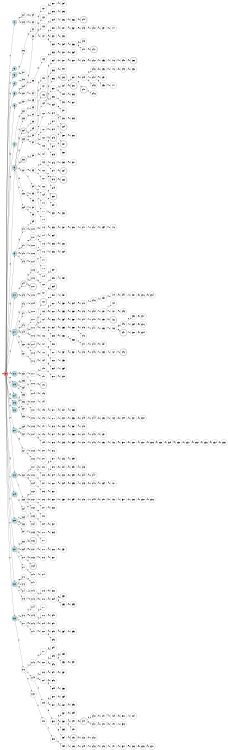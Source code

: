 digraph APTAALF {
__start0 [style = invis, shape = none, label = "", width = 0, height = 0];

rankdir=LR;
size="8,5";

s0 [style="filled", color="black", fillcolor="#ff817b" shape="circle", label="q0"];
s1 [style="filled", color="black", fillcolor="powderblue" shape="circle", label="q1"];
s2 [style="filled", color="black", fillcolor="powderblue" shape="circle", label="q2"];
s3 [style="rounded,filled", color="black", fillcolor="powderblue" shape="doublecircle", label="q3"];
s4 [style="filled", color="black", fillcolor="powderblue" shape="circle", label="q4"];
s5 [style="filled", color="black", fillcolor="powderblue" shape="circle", label="q5"];
s6 [style="filled", color="black", fillcolor="powderblue" shape="circle", label="q6"];
s7 [style="filled", color="black", fillcolor="powderblue" shape="circle", label="q7"];
s8 [style="rounded,filled", color="black", fillcolor="powderblue" shape="doublecircle", label="q8"];
s9 [style="filled", color="black", fillcolor="powderblue" shape="circle", label="q9"];
s10 [style="rounded,filled", color="black", fillcolor="powderblue" shape="doublecircle", label="q10"];
s11 [style="rounded,filled", color="black", fillcolor="powderblue" shape="doublecircle", label="q11"];
s12 [style="filled", color="black", fillcolor="powderblue" shape="circle", label="q12"];
s13 [style="rounded,filled", color="black", fillcolor="powderblue" shape="doublecircle", label="q13"];
s14 [style="filled", color="black", fillcolor="powderblue" shape="circle", label="q14"];
s15 [style="filled", color="black", fillcolor="powderblue" shape="circle", label="q15"];
s16 [style="filled", color="black", fillcolor="powderblue" shape="circle", label="q16"];
s17 [style="filled", color="black", fillcolor="powderblue" shape="circle", label="q17"];
s18 [style="filled", color="black", fillcolor="powderblue" shape="circle", label="q18"];
s19 [style="filled", color="black", fillcolor="powderblue" shape="circle", label="q19"];
s20 [style="filled", color="black", fillcolor="powderblue" shape="circle", label="q20"];
s21 [style="filled", color="black", fillcolor="powderblue" shape="circle", label="q21"];
s22 [style="filled", color="black", fillcolor="powderblue" shape="circle", label="q22"];
s23 [style="filled", color="black", fillcolor="powderblue" shape="circle", label="q23"];
s24 [style="filled", color="black", fillcolor="white" shape="circle", label="q24"];
s25 [style="filled", color="black", fillcolor="white" shape="circle", label="q25"];
s26 [style="filled", color="black", fillcolor="white" shape="circle", label="q26"];
s27 [style="filled", color="black", fillcolor="white" shape="circle", label="q27"];
s28 [style="filled", color="black", fillcolor="white" shape="circle", label="q28"];
s29 [style="filled", color="black", fillcolor="white" shape="circle", label="q29"];
s30 [style="filled", color="black", fillcolor="white" shape="circle", label="q30"];
s31 [style="filled", color="black", fillcolor="white" shape="circle", label="q31"];
s32 [style="filled", color="black", fillcolor="white" shape="circle", label="q32"];
s33 [style="filled", color="black", fillcolor="white" shape="circle", label="q33"];
s34 [style="rounded,filled", color="black", fillcolor="white" shape="doublecircle", label="q34"];
s35 [style="filled", color="black", fillcolor="white" shape="circle", label="q35"];
s36 [style="rounded,filled", color="black", fillcolor="white" shape="doublecircle", label="q36"];
s37 [style="filled", color="black", fillcolor="white" shape="circle", label="q37"];
s38 [style="filled", color="black", fillcolor="white" shape="circle", label="q38"];
s39 [style="filled", color="black", fillcolor="white" shape="circle", label="q39"];
s40 [style="filled", color="black", fillcolor="white" shape="circle", label="q40"];
s41 [style="filled", color="black", fillcolor="white" shape="circle", label="q41"];
s42 [style="filled", color="black", fillcolor="white" shape="circle", label="q42"];
s43 [style="filled", color="black", fillcolor="white" shape="circle", label="q43"];
s44 [style="rounded,filled", color="black", fillcolor="white" shape="doublecircle", label="q44"];
s45 [style="filled", color="black", fillcolor="white" shape="circle", label="q45"];
s46 [style="filled", color="black", fillcolor="white" shape="circle", label="q46"];
s47 [style="filled", color="black", fillcolor="white" shape="circle", label="q47"];
s48 [style="filled", color="black", fillcolor="white" shape="circle", label="q48"];
s49 [style="filled", color="black", fillcolor="white" shape="circle", label="q49"];
s50 [style="filled", color="black", fillcolor="white" shape="circle", label="q50"];
s51 [style="filled", color="black", fillcolor="white" shape="circle", label="q51"];
s52 [style="filled", color="black", fillcolor="white" shape="circle", label="q52"];
s53 [style="filled", color="black", fillcolor="white" shape="circle", label="q53"];
s54 [style="filled", color="black", fillcolor="white" shape="circle", label="q54"];
s55 [style="filled", color="black", fillcolor="white" shape="circle", label="q55"];
s56 [style="filled", color="black", fillcolor="white" shape="circle", label="q56"];
s57 [style="filled", color="black", fillcolor="white" shape="circle", label="q57"];
s58 [style="filled", color="black", fillcolor="white" shape="circle", label="q58"];
s59 [style="filled", color="black", fillcolor="white" shape="circle", label="q59"];
s60 [style="filled", color="black", fillcolor="white" shape="circle", label="q60"];
s61 [style="filled", color="black", fillcolor="white" shape="circle", label="q61"];
s62 [style="filled", color="black", fillcolor="white" shape="circle", label="q62"];
s63 [style="filled", color="black", fillcolor="white" shape="circle", label="q63"];
s64 [style="filled", color="black", fillcolor="white" shape="circle", label="q64"];
s65 [style="filled", color="black", fillcolor="white" shape="circle", label="q65"];
s66 [style="filled", color="black", fillcolor="white" shape="circle", label="q66"];
s67 [style="filled", color="black", fillcolor="white" shape="circle", label="q67"];
s68 [style="filled", color="black", fillcolor="white" shape="circle", label="q68"];
s69 [style="filled", color="black", fillcolor="white" shape="circle", label="q69"];
s70 [style="filled", color="black", fillcolor="white" shape="circle", label="q70"];
s71 [style="filled", color="black", fillcolor="white" shape="circle", label="q71"];
s72 [style="filled", color="black", fillcolor="white" shape="circle", label="q72"];
s73 [style="filled", color="black", fillcolor="white" shape="circle", label="q73"];
s74 [style="filled", color="black", fillcolor="white" shape="circle", label="q74"];
s75 [style="filled", color="black", fillcolor="white" shape="circle", label="q75"];
s76 [style="filled", color="black", fillcolor="white" shape="circle", label="q76"];
s77 [style="filled", color="black", fillcolor="white" shape="circle", label="q77"];
s78 [style="filled", color="black", fillcolor="white" shape="circle", label="q78"];
s79 [style="filled", color="black", fillcolor="white" shape="circle", label="q79"];
s80 [style="filled", color="black", fillcolor="white" shape="circle", label="q80"];
s81 [style="filled", color="black", fillcolor="white" shape="circle", label="q81"];
s82 [style="filled", color="black", fillcolor="white" shape="circle", label="q82"];
s83 [style="filled", color="black", fillcolor="white" shape="circle", label="q83"];
s84 [style="filled", color="black", fillcolor="white" shape="circle", label="q84"];
s85 [style="filled", color="black", fillcolor="white" shape="circle", label="q85"];
s86 [style="filled", color="black", fillcolor="white" shape="circle", label="q86"];
s87 [style="filled", color="black", fillcolor="white" shape="circle", label="q87"];
s88 [style="filled", color="black", fillcolor="white" shape="circle", label="q88"];
s89 [style="filled", color="black", fillcolor="white" shape="circle", label="q89"];
s90 [style="filled", color="black", fillcolor="white" shape="circle", label="q90"];
s91 [style="filled", color="black", fillcolor="white" shape="circle", label="q91"];
s92 [style="filled", color="black", fillcolor="white" shape="circle", label="q92"];
s93 [style="filled", color="black", fillcolor="white" shape="circle", label="q93"];
s94 [style="filled", color="black", fillcolor="white" shape="circle", label="q94"];
s95 [style="filled", color="black", fillcolor="white" shape="circle", label="q95"];
s96 [style="filled", color="black", fillcolor="white" shape="circle", label="q96"];
s97 [style="filled", color="black", fillcolor="white" shape="circle", label="q97"];
s98 [style="filled", color="black", fillcolor="white" shape="circle", label="q98"];
s99 [style="filled", color="black", fillcolor="white" shape="circle", label="q99"];
s100 [style="filled", color="black", fillcolor="white" shape="circle", label="q100"];
s101 [style="filled", color="black", fillcolor="white" shape="circle", label="q101"];
s102 [style="filled", color="black", fillcolor="white" shape="circle", label="q102"];
s103 [style="filled", color="black", fillcolor="white" shape="circle", label="q103"];
s104 [style="filled", color="black", fillcolor="white" shape="circle", label="q104"];
s105 [style="filled", color="black", fillcolor="white" shape="circle", label="q105"];
s106 [style="filled", color="black", fillcolor="white" shape="circle", label="q106"];
s107 [style="rounded,filled", color="black", fillcolor="white" shape="doublecircle", label="q107"];
s108 [style="filled", color="black", fillcolor="white" shape="circle", label="q108"];
s109 [style="filled", color="black", fillcolor="white" shape="circle", label="q109"];
s110 [style="filled", color="black", fillcolor="white" shape="circle", label="q110"];
s111 [style="filled", color="black", fillcolor="white" shape="circle", label="q111"];
s112 [style="filled", color="black", fillcolor="white" shape="circle", label="q112"];
s113 [style="filled", color="black", fillcolor="white" shape="circle", label="q113"];
s114 [style="rounded,filled", color="black", fillcolor="white" shape="doublecircle", label="q114"];
s115 [style="filled", color="black", fillcolor="white" shape="circle", label="q115"];
s116 [style="filled", color="black", fillcolor="white" shape="circle", label="q116"];
s117 [style="filled", color="black", fillcolor="white" shape="circle", label="q117"];
s118 [style="filled", color="black", fillcolor="white" shape="circle", label="q118"];
s119 [style="filled", color="black", fillcolor="white" shape="circle", label="q119"];
s120 [style="filled", color="black", fillcolor="white" shape="circle", label="q120"];
s121 [style="filled", color="black", fillcolor="white" shape="circle", label="q121"];
s122 [style="filled", color="black", fillcolor="white" shape="circle", label="q122"];
s123 [style="filled", color="black", fillcolor="white" shape="circle", label="q123"];
s124 [style="filled", color="black", fillcolor="white" shape="circle", label="q124"];
s125 [style="filled", color="black", fillcolor="white" shape="circle", label="q125"];
s126 [style="filled", color="black", fillcolor="white" shape="circle", label="q126"];
s127 [style="filled", color="black", fillcolor="white" shape="circle", label="q127"];
s128 [style="filled", color="black", fillcolor="white" shape="circle", label="q128"];
s129 [style="filled", color="black", fillcolor="white" shape="circle", label="q129"];
s130 [style="filled", color="black", fillcolor="white" shape="circle", label="q130"];
s131 [style="filled", color="black", fillcolor="white" shape="circle", label="q131"];
s132 [style="filled", color="black", fillcolor="white" shape="circle", label="q132"];
s133 [style="filled", color="black", fillcolor="white" shape="circle", label="q133"];
s134 [style="filled", color="black", fillcolor="white" shape="circle", label="q134"];
s135 [style="filled", color="black", fillcolor="white" shape="circle", label="q135"];
s136 [style="rounded,filled", color="black", fillcolor="white" shape="doublecircle", label="q136"];
s137 [style="filled", color="black", fillcolor="white" shape="circle", label="q137"];
s138 [style="filled", color="black", fillcolor="white" shape="circle", label="q138"];
s139 [style="rounded,filled", color="black", fillcolor="white" shape="doublecircle", label="q139"];
s140 [style="filled", color="black", fillcolor="white" shape="circle", label="q140"];
s141 [style="filled", color="black", fillcolor="white" shape="circle", label="q141"];
s142 [style="filled", color="black", fillcolor="white" shape="circle", label="q142"];
s143 [style="filled", color="black", fillcolor="white" shape="circle", label="q143"];
s144 [style="filled", color="black", fillcolor="white" shape="circle", label="q144"];
s145 [style="filled", color="black", fillcolor="white" shape="circle", label="q145"];
s146 [style="filled", color="black", fillcolor="white" shape="circle", label="q146"];
s147 [style="filled", color="black", fillcolor="white" shape="circle", label="q147"];
s148 [style="filled", color="black", fillcolor="white" shape="circle", label="q148"];
s149 [style="filled", color="black", fillcolor="white" shape="circle", label="q149"];
s150 [style="filled", color="black", fillcolor="white" shape="circle", label="q150"];
s151 [style="filled", color="black", fillcolor="white" shape="circle", label="q151"];
s152 [style="filled", color="black", fillcolor="white" shape="circle", label="q152"];
s153 [style="filled", color="black", fillcolor="white" shape="circle", label="q153"];
s154 [style="filled", color="black", fillcolor="white" shape="circle", label="q154"];
s155 [style="filled", color="black", fillcolor="white" shape="circle", label="q155"];
s156 [style="filled", color="black", fillcolor="white" shape="circle", label="q156"];
s157 [style="filled", color="black", fillcolor="white" shape="circle", label="q157"];
s158 [style="rounded,filled", color="black", fillcolor="white" shape="doublecircle", label="q158"];
s159 [style="filled", color="black", fillcolor="white" shape="circle", label="q159"];
s160 [style="filled", color="black", fillcolor="white" shape="circle", label="q160"];
s161 [style="filled", color="black", fillcolor="white" shape="circle", label="q161"];
s162 [style="filled", color="black", fillcolor="white" shape="circle", label="q162"];
s163 [style="filled", color="black", fillcolor="white" shape="circle", label="q163"];
s164 [style="filled", color="black", fillcolor="white" shape="circle", label="q164"];
s165 [style="filled", color="black", fillcolor="white" shape="circle", label="q165"];
s166 [style="filled", color="black", fillcolor="white" shape="circle", label="q166"];
s167 [style="filled", color="black", fillcolor="white" shape="circle", label="q167"];
s168 [style="filled", color="black", fillcolor="white" shape="circle", label="q168"];
s169 [style="filled", color="black", fillcolor="white" shape="circle", label="q169"];
s170 [style="filled", color="black", fillcolor="white" shape="circle", label="q170"];
s171 [style="filled", color="black", fillcolor="white" shape="circle", label="q171"];
s172 [style="filled", color="black", fillcolor="white" shape="circle", label="q172"];
s173 [style="filled", color="black", fillcolor="white" shape="circle", label="q173"];
s174 [style="filled", color="black", fillcolor="white" shape="circle", label="q174"];
s175 [style="filled", color="black", fillcolor="white" shape="circle", label="q175"];
s176 [style="filled", color="black", fillcolor="white" shape="circle", label="q176"];
s177 [style="filled", color="black", fillcolor="white" shape="circle", label="q177"];
s178 [style="filled", color="black", fillcolor="white" shape="circle", label="q178"];
s179 [style="filled", color="black", fillcolor="white" shape="circle", label="q179"];
s180 [style="filled", color="black", fillcolor="white" shape="circle", label="q180"];
s181 [style="filled", color="black", fillcolor="white" shape="circle", label="q181"];
s182 [style="rounded,filled", color="black", fillcolor="white" shape="doublecircle", label="q182"];
s183 [style="filled", color="black", fillcolor="white" shape="circle", label="q183"];
s184 [style="filled", color="black", fillcolor="white" shape="circle", label="q184"];
s185 [style="filled", color="black", fillcolor="white" shape="circle", label="q185"];
s186 [style="filled", color="black", fillcolor="white" shape="circle", label="q186"];
s187 [style="filled", color="black", fillcolor="white" shape="circle", label="q187"];
s188 [style="filled", color="black", fillcolor="white" shape="circle", label="q188"];
s189 [style="filled", color="black", fillcolor="white" shape="circle", label="q189"];
s190 [style="filled", color="black", fillcolor="white" shape="circle", label="q190"];
s191 [style="filled", color="black", fillcolor="white" shape="circle", label="q191"];
s192 [style="rounded,filled", color="black", fillcolor="white" shape="doublecircle", label="q192"];
s193 [style="filled", color="black", fillcolor="white" shape="circle", label="q193"];
s194 [style="filled", color="black", fillcolor="white" shape="circle", label="q194"];
s195 [style="filled", color="black", fillcolor="white" shape="circle", label="q195"];
s196 [style="filled", color="black", fillcolor="white" shape="circle", label="q196"];
s197 [style="filled", color="black", fillcolor="white" shape="circle", label="q197"];
s198 [style="filled", color="black", fillcolor="white" shape="circle", label="q198"];
s199 [style="filled", color="black", fillcolor="white" shape="circle", label="q199"];
s200 [style="filled", color="black", fillcolor="white" shape="circle", label="q200"];
s201 [style="filled", color="black", fillcolor="white" shape="circle", label="q201"];
s202 [style="filled", color="black", fillcolor="white" shape="circle", label="q202"];
s203 [style="filled", color="black", fillcolor="white" shape="circle", label="q203"];
s204 [style="filled", color="black", fillcolor="white" shape="circle", label="q204"];
s205 [style="filled", color="black", fillcolor="white" shape="circle", label="q205"];
s206 [style="filled", color="black", fillcolor="white" shape="circle", label="q206"];
s207 [style="filled", color="black", fillcolor="white" shape="circle", label="q207"];
s208 [style="filled", color="black", fillcolor="white" shape="circle", label="q208"];
s209 [style="filled", color="black", fillcolor="white" shape="circle", label="q209"];
s210 [style="filled", color="black", fillcolor="white" shape="circle", label="q210"];
s211 [style="filled", color="black", fillcolor="white" shape="circle", label="q211"];
s212 [style="filled", color="black", fillcolor="white" shape="circle", label="q212"];
s213 [style="filled", color="black", fillcolor="white" shape="circle", label="q213"];
s214 [style="filled", color="black", fillcolor="white" shape="circle", label="q214"];
s215 [style="filled", color="black", fillcolor="white" shape="circle", label="q215"];
s216 [style="filled", color="black", fillcolor="white" shape="circle", label="q216"];
s217 [style="filled", color="black", fillcolor="white" shape="circle", label="q217"];
s218 [style="filled", color="black", fillcolor="white" shape="circle", label="q218"];
s219 [style="filled", color="black", fillcolor="white" shape="circle", label="q219"];
s220 [style="filled", color="black", fillcolor="white" shape="circle", label="q220"];
s221 [style="filled", color="black", fillcolor="white" shape="circle", label="q221"];
s222 [style="filled", color="black", fillcolor="white" shape="circle", label="q222"];
s223 [style="filled", color="black", fillcolor="white" shape="circle", label="q223"];
s224 [style="filled", color="black", fillcolor="white" shape="circle", label="q224"];
s225 [style="filled", color="black", fillcolor="white" shape="circle", label="q225"];
s226 [style="filled", color="black", fillcolor="white" shape="circle", label="q226"];
s227 [style="filled", color="black", fillcolor="white" shape="circle", label="q227"];
s228 [style="filled", color="black", fillcolor="white" shape="circle", label="q228"];
s229 [style="filled", color="black", fillcolor="white" shape="circle", label="q229"];
s230 [style="filled", color="black", fillcolor="white" shape="circle", label="q230"];
s231 [style="filled", color="black", fillcolor="white" shape="circle", label="q231"];
s232 [style="filled", color="black", fillcolor="white" shape="circle", label="q232"];
s233 [style="filled", color="black", fillcolor="white" shape="circle", label="q233"];
s234 [style="filled", color="black", fillcolor="white" shape="circle", label="q234"];
s235 [style="filled", color="black", fillcolor="white" shape="circle", label="q235"];
s236 [style="filled", color="black", fillcolor="white" shape="circle", label="q236"];
s237 [style="filled", color="black", fillcolor="white" shape="circle", label="q237"];
s238 [style="filled", color="black", fillcolor="white" shape="circle", label="q238"];
s239 [style="filled", color="black", fillcolor="white" shape="circle", label="q239"];
s240 [style="filled", color="black", fillcolor="white" shape="circle", label="q240"];
s241 [style="filled", color="black", fillcolor="white" shape="circle", label="q241"];
s242 [style="filled", color="black", fillcolor="white" shape="circle", label="q242"];
s243 [style="rounded,filled", color="black", fillcolor="white" shape="doublecircle", label="q243"];
s244 [style="filled", color="black", fillcolor="white" shape="circle", label="q244"];
s245 [style="filled", color="black", fillcolor="white" shape="circle", label="q245"];
s246 [style="filled", color="black", fillcolor="white" shape="circle", label="q246"];
s247 [style="filled", color="black", fillcolor="white" shape="circle", label="q247"];
s248 [style="rounded,filled", color="black", fillcolor="white" shape="doublecircle", label="q248"];
s249 [style="filled", color="black", fillcolor="white" shape="circle", label="q249"];
s250 [style="rounded,filled", color="black", fillcolor="white" shape="doublecircle", label="q250"];
s251 [style="filled", color="black", fillcolor="white" shape="circle", label="q251"];
s252 [style="filled", color="black", fillcolor="white" shape="circle", label="q252"];
s253 [style="filled", color="black", fillcolor="white" shape="circle", label="q253"];
s254 [style="filled", color="black", fillcolor="white" shape="circle", label="q254"];
s255 [style="filled", color="black", fillcolor="white" shape="circle", label="q255"];
s256 [style="filled", color="black", fillcolor="white" shape="circle", label="q256"];
s257 [style="filled", color="black", fillcolor="white" shape="circle", label="q257"];
s258 [style="filled", color="black", fillcolor="white" shape="circle", label="q258"];
s259 [style="rounded,filled", color="black", fillcolor="white" shape="doublecircle", label="q259"];
s260 [style="filled", color="black", fillcolor="white" shape="circle", label="q260"];
s261 [style="filled", color="black", fillcolor="white" shape="circle", label="q261"];
s262 [style="filled", color="black", fillcolor="white" shape="circle", label="q262"];
s263 [style="filled", color="black", fillcolor="white" shape="circle", label="q263"];
s264 [style="filled", color="black", fillcolor="white" shape="circle", label="q264"];
s265 [style="filled", color="black", fillcolor="white" shape="circle", label="q265"];
s266 [style="filled", color="black", fillcolor="white" shape="circle", label="q266"];
s267 [style="filled", color="black", fillcolor="white" shape="circle", label="q267"];
s268 [style="filled", color="black", fillcolor="white" shape="circle", label="q268"];
s269 [style="filled", color="black", fillcolor="white" shape="circle", label="q269"];
s270 [style="filled", color="black", fillcolor="white" shape="circle", label="q270"];
s271 [style="filled", color="black", fillcolor="white" shape="circle", label="q271"];
s272 [style="filled", color="black", fillcolor="white" shape="circle", label="q272"];
s273 [style="filled", color="black", fillcolor="white" shape="circle", label="q273"];
s274 [style="filled", color="black", fillcolor="white" shape="circle", label="q274"];
s275 [style="filled", color="black", fillcolor="white" shape="circle", label="q275"];
s276 [style="filled", color="black", fillcolor="white" shape="circle", label="q276"];
s277 [style="filled", color="black", fillcolor="white" shape="circle", label="q277"];
s278 [style="filled", color="black", fillcolor="white" shape="circle", label="q278"];
s279 [style="filled", color="black", fillcolor="white" shape="circle", label="q279"];
s280 [style="filled", color="black", fillcolor="white" shape="circle", label="q280"];
s281 [style="filled", color="black", fillcolor="white" shape="circle", label="q281"];
s282 [style="filled", color="black", fillcolor="white" shape="circle", label="q282"];
s283 [style="filled", color="black", fillcolor="white" shape="circle", label="q283"];
s284 [style="filled", color="black", fillcolor="white" shape="circle", label="q284"];
s285 [style="filled", color="black", fillcolor="white" shape="circle", label="q285"];
s286 [style="filled", color="black", fillcolor="white" shape="circle", label="q286"];
s287 [style="filled", color="black", fillcolor="white" shape="circle", label="q287"];
s288 [style="filled", color="black", fillcolor="white" shape="circle", label="q288"];
s289 [style="filled", color="black", fillcolor="white" shape="circle", label="q289"];
s290 [style="filled", color="black", fillcolor="white" shape="circle", label="q290"];
s291 [style="filled", color="black", fillcolor="white" shape="circle", label="q291"];
s292 [style="filled", color="black", fillcolor="white" shape="circle", label="q292"];
s293 [style="filled", color="black", fillcolor="white" shape="circle", label="q293"];
s294 [style="filled", color="black", fillcolor="white" shape="circle", label="q294"];
s295 [style="filled", color="black", fillcolor="white" shape="circle", label="q295"];
s296 [style="filled", color="black", fillcolor="white" shape="circle", label="q296"];
s297 [style="filled", color="black", fillcolor="white" shape="circle", label="q297"];
s298 [style="filled", color="black", fillcolor="white" shape="circle", label="q298"];
s299 [style="filled", color="black", fillcolor="white" shape="circle", label="q299"];
s300 [style="filled", color="black", fillcolor="white" shape="circle", label="q300"];
s301 [style="filled", color="black", fillcolor="white" shape="circle", label="q301"];
s302 [style="filled", color="black", fillcolor="white" shape="circle", label="q302"];
s303 [style="filled", color="black", fillcolor="white" shape="circle", label="q303"];
s304 [style="filled", color="black", fillcolor="white" shape="circle", label="q304"];
s305 [style="filled", color="black", fillcolor="white" shape="circle", label="q305"];
s306 [style="filled", color="black", fillcolor="white" shape="circle", label="q306"];
s307 [style="filled", color="black", fillcolor="white" shape="circle", label="q307"];
s308 [style="filled", color="black", fillcolor="white" shape="circle", label="q308"];
s309 [style="filled", color="black", fillcolor="white" shape="circle", label="q309"];
s310 [style="filled", color="black", fillcolor="white" shape="circle", label="q310"];
s311 [style="filled", color="black", fillcolor="white" shape="circle", label="q311"];
s312 [style="filled", color="black", fillcolor="white" shape="circle", label="q312"];
s313 [style="rounded,filled", color="black", fillcolor="white" shape="doublecircle", label="q313"];
s314 [style="filled", color="black", fillcolor="white" shape="circle", label="q314"];
s315 [style="filled", color="black", fillcolor="white" shape="circle", label="q315"];
s316 [style="filled", color="black", fillcolor="white" shape="circle", label="q316"];
s317 [style="filled", color="black", fillcolor="white" shape="circle", label="q317"];
s318 [style="filled", color="black", fillcolor="white" shape="circle", label="q318"];
s319 [style="rounded,filled", color="black", fillcolor="white" shape="doublecircle", label="q319"];
s320 [style="filled", color="black", fillcolor="white" shape="circle", label="q320"];
s321 [style="rounded,filled", color="black", fillcolor="white" shape="doublecircle", label="q321"];
s322 [style="filled", color="black", fillcolor="white" shape="circle", label="q322"];
s323 [style="filled", color="black", fillcolor="white" shape="circle", label="q323"];
s324 [style="rounded,filled", color="black", fillcolor="white" shape="doublecircle", label="q324"];
s325 [style="rounded,filled", color="black", fillcolor="white" shape="doublecircle", label="q325"];
s326 [style="filled", color="black", fillcolor="white" shape="circle", label="q326"];
s327 [style="filled", color="black", fillcolor="white" shape="circle", label="q327"];
s328 [style="filled", color="black", fillcolor="white" shape="circle", label="q328"];
s329 [style="filled", color="black", fillcolor="white" shape="circle", label="q329"];
s330 [style="filled", color="black", fillcolor="white" shape="circle", label="q330"];
s331 [style="filled", color="black", fillcolor="white" shape="circle", label="q331"];
s332 [style="filled", color="black", fillcolor="white" shape="circle", label="q332"];
s333 [style="filled", color="black", fillcolor="white" shape="circle", label="q333"];
s334 [style="filled", color="black", fillcolor="white" shape="circle", label="q334"];
s335 [style="filled", color="black", fillcolor="white" shape="circle", label="q335"];
s336 [style="filled", color="black", fillcolor="white" shape="circle", label="q336"];
s337 [style="filled", color="black", fillcolor="white" shape="circle", label="q337"];
s338 [style="filled", color="black", fillcolor="white" shape="circle", label="q338"];
s339 [style="filled", color="black", fillcolor="white" shape="circle", label="q339"];
s340 [style="filled", color="black", fillcolor="white" shape="circle", label="q340"];
s341 [style="filled", color="black", fillcolor="white" shape="circle", label="q341"];
s342 [style="filled", color="black", fillcolor="white" shape="circle", label="q342"];
s343 [style="filled", color="black", fillcolor="white" shape="circle", label="q343"];
s344 [style="filled", color="black", fillcolor="white" shape="circle", label="q344"];
s345 [style="filled", color="black", fillcolor="white" shape="circle", label="q345"];
s346 [style="filled", color="black", fillcolor="white" shape="circle", label="q346"];
s347 [style="filled", color="black", fillcolor="white" shape="circle", label="q347"];
s348 [style="filled", color="black", fillcolor="white" shape="circle", label="q348"];
s349 [style="filled", color="black", fillcolor="white" shape="circle", label="q349"];
s350 [style="filled", color="black", fillcolor="white" shape="circle", label="q350"];
s351 [style="filled", color="black", fillcolor="white" shape="circle", label="q351"];
s352 [style="filled", color="black", fillcolor="white" shape="circle", label="q352"];
s353 [style="filled", color="black", fillcolor="white" shape="circle", label="q353"];
s354 [style="filled", color="black", fillcolor="white" shape="circle", label="q354"];
s355 [style="filled", color="black", fillcolor="white" shape="circle", label="q355"];
s356 [style="filled", color="black", fillcolor="white" shape="circle", label="q356"];
s357 [style="filled", color="black", fillcolor="white" shape="circle", label="q357"];
s358 [style="filled", color="black", fillcolor="white" shape="circle", label="q358"];
s359 [style="filled", color="black", fillcolor="white" shape="circle", label="q359"];
s360 [style="filled", color="black", fillcolor="white" shape="circle", label="q360"];
s361 [style="filled", color="black", fillcolor="white" shape="circle", label="q361"];
s362 [style="filled", color="black", fillcolor="white" shape="circle", label="q362"];
s363 [style="filled", color="black", fillcolor="white" shape="circle", label="q363"];
s364 [style="filled", color="black", fillcolor="white" shape="circle", label="q364"];
s365 [style="filled", color="black", fillcolor="white" shape="circle", label="q365"];
s366 [style="filled", color="black", fillcolor="white" shape="circle", label="q366"];
s367 [style="filled", color="black", fillcolor="white" shape="circle", label="q367"];
s368 [style="filled", color="black", fillcolor="white" shape="circle", label="q368"];
s369 [style="filled", color="black", fillcolor="white" shape="circle", label="q369"];
s370 [style="filled", color="black", fillcolor="white" shape="circle", label="q370"];
s371 [style="filled", color="black", fillcolor="white" shape="circle", label="q371"];
s372 [style="rounded,filled", color="black", fillcolor="white" shape="doublecircle", label="q372"];
s373 [style="filled", color="black", fillcolor="white" shape="circle", label="q373"];
s374 [style="filled", color="black", fillcolor="white" shape="circle", label="q374"];
s375 [style="filled", color="black", fillcolor="white" shape="circle", label="q375"];
s376 [style="filled", color="black", fillcolor="white" shape="circle", label="q376"];
s377 [style="filled", color="black", fillcolor="white" shape="circle", label="q377"];
s378 [style="filled", color="black", fillcolor="white" shape="circle", label="q378"];
s379 [style="filled", color="black", fillcolor="white" shape="circle", label="q379"];
s380 [style="filled", color="black", fillcolor="white" shape="circle", label="q380"];
s381 [style="filled", color="black", fillcolor="white" shape="circle", label="q381"];
s382 [style="filled", color="black", fillcolor="white" shape="circle", label="q382"];
s383 [style="filled", color="black", fillcolor="white" shape="circle", label="q383"];
s384 [style="filled", color="black", fillcolor="white" shape="circle", label="q384"];
s385 [style="filled", color="black", fillcolor="white" shape="circle", label="q385"];
s386 [style="filled", color="black", fillcolor="white" shape="circle", label="q386"];
s387 [style="filled", color="black", fillcolor="white" shape="circle", label="q387"];
s388 [style="filled", color="black", fillcolor="white" shape="circle", label="q388"];
s389 [style="filled", color="black", fillcolor="white" shape="circle", label="q389"];
s390 [style="filled", color="black", fillcolor="white" shape="circle", label="q390"];
s391 [style="filled", color="black", fillcolor="white" shape="circle", label="q391"];
s392 [style="filled", color="black", fillcolor="white" shape="circle", label="q392"];
s393 [style="filled", color="black", fillcolor="white" shape="circle", label="q393"];
s394 [style="filled", color="black", fillcolor="white" shape="circle", label="q394"];
s395 [style="filled", color="black", fillcolor="white" shape="circle", label="q395"];
s396 [style="filled", color="black", fillcolor="white" shape="circle", label="q396"];
s397 [style="filled", color="black", fillcolor="white" shape="circle", label="q397"];
s398 [style="filled", color="black", fillcolor="white" shape="circle", label="q398"];
s399 [style="filled", color="black", fillcolor="white" shape="circle", label="q399"];
s400 [style="filled", color="black", fillcolor="white" shape="circle", label="q400"];
s401 [style="filled", color="black", fillcolor="white" shape="circle", label="q401"];
s402 [style="rounded,filled", color="black", fillcolor="white" shape="doublecircle", label="q402"];
s403 [style="filled", color="black", fillcolor="white" shape="circle", label="q403"];
s404 [style="rounded,filled", color="black", fillcolor="white" shape="doublecircle", label="q404"];
s405 [style="filled", color="black", fillcolor="white" shape="circle", label="q405"];
s406 [style="filled", color="black", fillcolor="white" shape="circle", label="q406"];
s407 [style="filled", color="black", fillcolor="white" shape="circle", label="q407"];
s408 [style="filled", color="black", fillcolor="white" shape="circle", label="q408"];
s409 [style="filled", color="black", fillcolor="white" shape="circle", label="q409"];
s410 [style="rounded,filled", color="black", fillcolor="white" shape="doublecircle", label="q410"];
s411 [style="filled", color="black", fillcolor="white" shape="circle", label="q411"];
s412 [style="filled", color="black", fillcolor="white" shape="circle", label="q412"];
s413 [style="filled", color="black", fillcolor="white" shape="circle", label="q413"];
s414 [style="filled", color="black", fillcolor="white" shape="circle", label="q414"];
s415 [style="filled", color="black", fillcolor="white" shape="circle", label="q415"];
s416 [style="filled", color="black", fillcolor="white" shape="circle", label="q416"];
s417 [style="filled", color="black", fillcolor="white" shape="circle", label="q417"];
s418 [style="filled", color="black", fillcolor="white" shape="circle", label="q418"];
s419 [style="filled", color="black", fillcolor="white" shape="circle", label="q419"];
s420 [style="filled", color="black", fillcolor="white" shape="circle", label="q420"];
s421 [style="filled", color="black", fillcolor="white" shape="circle", label="q421"];
s422 [style="filled", color="black", fillcolor="white" shape="circle", label="q422"];
s423 [style="filled", color="black", fillcolor="white" shape="circle", label="q423"];
s424 [style="filled", color="black", fillcolor="white" shape="circle", label="q424"];
s425 [style="filled", color="black", fillcolor="white" shape="circle", label="q425"];
s426 [style="filled", color="black", fillcolor="white" shape="circle", label="q426"];
s427 [style="rounded,filled", color="black", fillcolor="white" shape="doublecircle", label="q427"];
s428 [style="filled", color="black", fillcolor="white" shape="circle", label="q428"];
s429 [style="filled", color="black", fillcolor="white" shape="circle", label="q429"];
s430 [style="filled", color="black", fillcolor="white" shape="circle", label="q430"];
s431 [style="rounded,filled", color="black", fillcolor="white" shape="doublecircle", label="q431"];
s432 [style="filled", color="black", fillcolor="white" shape="circle", label="q432"];
s433 [style="filled", color="black", fillcolor="white" shape="circle", label="q433"];
s434 [style="filled", color="black", fillcolor="white" shape="circle", label="q434"];
s435 [style="filled", color="black", fillcolor="white" shape="circle", label="q435"];
s436 [style="filled", color="black", fillcolor="white" shape="circle", label="q436"];
s437 [style="filled", color="black", fillcolor="white" shape="circle", label="q437"];
s438 [style="filled", color="black", fillcolor="white" shape="circle", label="q438"];
s439 [style="filled", color="black", fillcolor="white" shape="circle", label="q439"];
s440 [style="filled", color="black", fillcolor="white" shape="circle", label="q440"];
s441 [style="filled", color="black", fillcolor="white" shape="circle", label="q441"];
s442 [style="filled", color="black", fillcolor="white" shape="circle", label="q442"];
s443 [style="filled", color="black", fillcolor="white" shape="circle", label="q443"];
s444 [style="filled", color="black", fillcolor="white" shape="circle", label="q444"];
s445 [style="filled", color="black", fillcolor="white" shape="circle", label="q445"];
s446 [style="filled", color="black", fillcolor="white" shape="circle", label="q446"];
s447 [style="filled", color="black", fillcolor="white" shape="circle", label="q447"];
s448 [style="filled", color="black", fillcolor="white" shape="circle", label="q448"];
s449 [style="filled", color="black", fillcolor="white" shape="circle", label="q449"];
s450 [style="filled", color="black", fillcolor="white" shape="circle", label="q450"];
s451 [style="filled", color="black", fillcolor="white" shape="circle", label="q451"];
s452 [style="filled", color="black", fillcolor="white" shape="circle", label="q452"];
s453 [style="filled", color="black", fillcolor="white" shape="circle", label="q453"];
s454 [style="filled", color="black", fillcolor="white" shape="circle", label="q454"];
s455 [style="filled", color="black", fillcolor="white" shape="circle", label="q455"];
s456 [style="filled", color="black", fillcolor="white" shape="circle", label="q456"];
s457 [style="filled", color="black", fillcolor="white" shape="circle", label="q457"];
s458 [style="filled", color="black", fillcolor="white" shape="circle", label="q458"];
s459 [style="filled", color="black", fillcolor="white" shape="circle", label="q459"];
s460 [style="filled", color="black", fillcolor="white" shape="circle", label="q460"];
s461 [style="filled", color="black", fillcolor="white" shape="circle", label="q461"];
s462 [style="filled", color="black", fillcolor="white" shape="circle", label="q462"];
s463 [style="filled", color="black", fillcolor="white" shape="circle", label="q463"];
s464 [style="filled", color="black", fillcolor="white" shape="circle", label="q464"];
s465 [style="filled", color="black", fillcolor="white" shape="circle", label="q465"];
s466 [style="filled", color="black", fillcolor="white" shape="circle", label="q466"];
s467 [style="filled", color="black", fillcolor="white" shape="circle", label="q467"];
s468 [style="filled", color="black", fillcolor="white" shape="circle", label="q468"];
s469 [style="filled", color="black", fillcolor="white" shape="circle", label="q469"];
s470 [style="filled", color="black", fillcolor="white" shape="circle", label="q470"];
s471 [style="filled", color="black", fillcolor="white" shape="circle", label="q471"];
s472 [style="filled", color="black", fillcolor="white" shape="circle", label="q472"];
s473 [style="filled", color="black", fillcolor="white" shape="circle", label="q473"];
s474 [style="filled", color="black", fillcolor="white" shape="circle", label="q474"];
s475 [style="filled", color="black", fillcolor="white" shape="circle", label="q475"];
s476 [style="filled", color="black", fillcolor="white" shape="circle", label="q476"];
s477 [style="filled", color="black", fillcolor="white" shape="circle", label="q477"];
s478 [style="filled", color="black", fillcolor="white" shape="circle", label="q478"];
s479 [style="filled", color="black", fillcolor="white" shape="circle", label="q479"];
s480 [style="filled", color="black", fillcolor="white" shape="circle", label="q480"];
s481 [style="filled", color="black", fillcolor="white" shape="circle", label="q481"];
s482 [style="rounded,filled", color="black", fillcolor="white" shape="doublecircle", label="q482"];
s483 [style="filled", color="black", fillcolor="white" shape="circle", label="q483"];
s484 [style="filled", color="black", fillcolor="white" shape="circle", label="q484"];
s485 [style="filled", color="black", fillcolor="white" shape="circle", label="q485"];
s486 [style="filled", color="black", fillcolor="white" shape="circle", label="q486"];
s487 [style="filled", color="black", fillcolor="white" shape="circle", label="q487"];
s488 [style="filled", color="black", fillcolor="white" shape="circle", label="q488"];
s489 [style="filled", color="black", fillcolor="white" shape="circle", label="q489"];
s490 [style="filled", color="black", fillcolor="white" shape="circle", label="q490"];
s491 [style="filled", color="black", fillcolor="white" shape="circle", label="q491"];
s492 [style="filled", color="black", fillcolor="white" shape="circle", label="q492"];
s493 [style="filled", color="black", fillcolor="white" shape="circle", label="q493"];
s494 [style="filled", color="black", fillcolor="white" shape="circle", label="q494"];
s495 [style="filled", color="black", fillcolor="white" shape="circle", label="q495"];
s496 [style="filled", color="black", fillcolor="white" shape="circle", label="q496"];
s497 [style="rounded,filled", color="black", fillcolor="white" shape="doublecircle", label="q497"];
s498 [style="rounded,filled", color="black", fillcolor="white" shape="doublecircle", label="q498"];
s499 [style="filled", color="black", fillcolor="white" shape="circle", label="q499"];
s500 [style="filled", color="black", fillcolor="white" shape="circle", label="q500"];
s501 [style="filled", color="black", fillcolor="white" shape="circle", label="q501"];
s502 [style="filled", color="black", fillcolor="white" shape="circle", label="q502"];
s503 [style="filled", color="black", fillcolor="white" shape="circle", label="q503"];
s504 [style="filled", color="black", fillcolor="white" shape="circle", label="q504"];
s505 [style="rounded,filled", color="black", fillcolor="white" shape="doublecircle", label="q505"];
s506 [style="filled", color="black", fillcolor="white" shape="circle", label="q506"];
s507 [style="filled", color="black", fillcolor="white" shape="circle", label="q507"];
s508 [style="filled", color="black", fillcolor="white" shape="circle", label="q508"];
s509 [style="filled", color="black", fillcolor="white" shape="circle", label="q509"];
s510 [style="filled", color="black", fillcolor="white" shape="circle", label="q510"];
s511 [style="filled", color="black", fillcolor="white" shape="circle", label="q511"];
s512 [style="filled", color="black", fillcolor="white" shape="circle", label="q512"];
s513 [style="filled", color="black", fillcolor="white" shape="circle", label="q513"];
s514 [style="filled", color="black", fillcolor="white" shape="circle", label="q514"];
s515 [style="filled", color="black", fillcolor="white" shape="circle", label="q515"];
s516 [style="filled", color="black", fillcolor="white" shape="circle", label="q516"];
s517 [style="filled", color="black", fillcolor="white" shape="circle", label="q517"];
s518 [style="filled", color="black", fillcolor="white" shape="circle", label="q518"];
s519 [style="filled", color="black", fillcolor="white" shape="circle", label="q519"];
s520 [style="filled", color="black", fillcolor="white" shape="circle", label="q520"];
s521 [style="filled", color="black", fillcolor="white" shape="circle", label="q521"];
s522 [style="filled", color="black", fillcolor="white" shape="circle", label="q522"];
s523 [style="filled", color="black", fillcolor="white" shape="circle", label="q523"];
s524 [style="filled", color="black", fillcolor="white" shape="circle", label="q524"];
s525 [style="filled", color="black", fillcolor="white" shape="circle", label="q525"];
s526 [style="filled", color="black", fillcolor="white" shape="circle", label="q526"];
s527 [style="filled", color="black", fillcolor="white" shape="circle", label="q527"];
s528 [style="filled", color="black", fillcolor="white" shape="circle", label="q528"];
s529 [style="filled", color="black", fillcolor="white" shape="circle", label="q529"];
s530 [style="filled", color="black", fillcolor="white" shape="circle", label="q530"];
s531 [style="filled", color="black", fillcolor="white" shape="circle", label="q531"];
s532 [style="filled", color="black", fillcolor="white" shape="circle", label="q532"];
s533 [style="filled", color="black", fillcolor="white" shape="circle", label="q533"];
s534 [style="filled", color="black", fillcolor="white" shape="circle", label="q534"];
s535 [style="filled", color="black", fillcolor="white" shape="circle", label="q535"];
subgraph cluster_main { 
	graph [pad=".75", ranksep="0.15", nodesep="0.15"];
	 style=invis; 
	__start0 -> s0 [penwidth=2];
}
s0 -> s1 [label="0"];
s0 -> s2 [label="1"];
s0 -> s3 [label="2"];
s0 -> s4 [label="3"];
s0 -> s5 [label="4"];
s0 -> s6 [label="5"];
s0 -> s7 [label="6"];
s0 -> s8 [label="8"];
s0 -> s9 [label="9"];
s0 -> s10 [label="b"];
s0 -> s11 [label="c"];
s0 -> s12 [label="d"];
s0 -> s13 [label="e"];
s0 -> s14 [label="f"];
s0 -> s15 [label="g"];
s0 -> s16 [label="h"];
s0 -> s17 [label="n"];
s0 -> s18 [label="p"];
s0 -> s19 [label="q"];
s0 -> s20 [label="s"];
s0 -> s21 [label="t"];
s0 -> s22 [label="w"];
s0 -> s23 [label="x"];
s1 -> s24 [label="2"];
s1 -> s25 [label="4"];
s3 -> s26 [label="3"];
s3 -> s27 [label="8"];
s4 -> s28 [label="1"];
s5 -> s29 [label="6"];
s5 -> s30 [label="d"];
s6 -> s31 [label="6"];
s7 -> s32 [label="d"];
s8 -> s33 [label="2"];
s8 -> s34 [label="3"];
s8 -> s35 [label="9"];
s8 -> s36 [label="b"];
s8 -> s37 [label="d"];
s8 -> s38 [label="e"];
s8 -> s39 [label="s"];
s9 -> s40 [label="3"];
s9 -> s41 [label="d"];
s9 -> s42 [label="e"];
s9 -> s43 [label="s"];
s10 -> s44 [label="8"];
s10 -> s45 [label="c"];
s11 -> s46 [label="3"];
s11 -> s47 [label="6"];
s11 -> s48 [label="8"];
s11 -> s49 [label="9"];
s11 -> s50 [label="b"];
s11 -> s51 [label="f"];
s12 -> s52 [label="e"];
s13 -> s53 [label="d"];
s13 -> s54 [label="s"];
s13 -> s55 [label="w"];
s14 -> s56 [label="d"];
s14 -> s57 [label="g"];
s15 -> s58 [label="e"];
s17 -> s59 [label="j"];
s17 -> s60 [label="p"];
s17 -> s61 [label="q"];
s18 -> s62 [label="n"];
s18 -> s63 [label="r"];
s19 -> s64 [label="n"];
s20 -> s65 [label="f"];
s20 -> s66 [label="g"];
s20 -> s67 [label="t"];
s21 -> s68 [label="9"];
s21 -> s69 [label="s"];
s21 -> s70 [label="w"];
s21 -> s71 [label="z"];
s22 -> s72 [label="e"];
s22 -> s73 [label="f"];
s22 -> s74 [label="q"];
s22 -> s75 [label="t"];
s23 -> s76 [label="s"];
s23 -> s77 [label="t"];
s23 -> s78 [label="w"];
s24 -> s79 [label="8"];
s25 -> s80 [label="5"];
s26 -> s81 [label="6"];
s29 -> s82 [label="d"];
s29 -> s83 [label="f"];
s30 -> s84 [label="f"];
s31 -> s85 [label="d"];
s32 -> s86 [label="f"];
s33 -> s87 [label="9"];
s34 -> s88 [label="1"];
s35 -> s89 [label="3"];
s35 -> s90 [label="d"];
s35 -> s91 [label="e"];
s36 -> s92 [label="9"];
s37 -> s93 [label="e"];
s37 -> s94 [label="s"];
s38 -> s95 [label="s"];
s38 -> s96 [label="w"];
s39 -> s97 [label="t"];
s39 -> s98 [label="x"];
s40 -> s99 [label="1"];
s40 -> s100 [label="d"];
s41 -> s101 [label="e"];
s41 -> s102 [label="s"];
s42 -> s103 [label="t"];
s43 -> s104 [label="x"];
s44 -> s105 [label="3"];
s44 -> s106 [label="9"];
s44 -> s107 [label="b"];
s45 -> s108 [label="b"];
s46 -> s109 [label="1"];
s47 -> s110 [label="4"];
s49 -> s111 [label="1"];
s49 -> s112 [label="3"];
s49 -> s113 [label="8"];
s50 -> s114 [label="8"];
s50 -> s115 [label="c"];
s51 -> s116 [label="c"];
s52 -> s117 [label="s"];
s52 -> s118 [label="t"];
s53 -> s119 [label="9"];
s56 -> s120 [label="6"];
s56 -> s121 [label="f"];
s58 -> s122 [label="s"];
s59 -> s123 [label="h"];
s60 -> s124 [label="n"];
s61 -> s125 [label="t"];
s61 -> s126 [label="w"];
s62 -> s127 [label="j"];
s62 -> s128 [label="p"];
s62 -> s129 [label="q"];
s63 -> s130 [label="p"];
s63 -> s131 [label="q"];
s63 -> s132 [label="w"];
s63 -> s133 [label="x"];
s64 -> s134 [label="j"];
s67 -> s135 [label="w"];
s68 -> s136 [label="b"];
s69 -> s137 [label="e"];
s70 -> s138 [label="q"];
s70 -> s139 [label="x"];
s71 -> s140 [label="y"];
s72 -> s141 [label="8"];
s74 -> s142 [label="j"];
s75 -> s143 [label="s"];
s76 -> s144 [label="9"];
s76 -> s145 [label="e"];
s77 -> s146 [label="e"];
s77 -> s147 [label="s"];
s78 -> s148 [label="s"];
s78 -> s149 [label="t"];
s78 -> s150 [label="x"];
s81 -> s151 [label="e"];
s82 -> s152 [label="9"];
s82 -> s153 [label="e"];
s82 -> s154 [label="f"];
s83 -> s155 [label="e"];
s85 -> s156 [label="f"];
s87 -> s157 [label="8"];
s89 -> s158 [label="1"];
s90 -> s159 [label="e"];
s90 -> s160 [label="s"];
s91 -> s161 [label="s"];
s91 -> s162 [label="t"];
s91 -> s163 [label="w"];
s92 -> s164 [label="d"];
s93 -> s165 [label="s"];
s93 -> s166 [label="t"];
s93 -> s167 [label="w"];
s94 -> s168 [label="t"];
s94 -> s169 [label="w"];
s94 -> s170 [label="x"];
s95 -> s171 [label="t"];
s97 -> s172 [label="x"];
s100 -> s173 [label="8"];
s101 -> s174 [label="d"];
s101 -> s175 [label="s"];
s102 -> s176 [label="t"];
s102 -> s177 [label="x"];
s103 -> s178 [label="x"];
s105 -> s179 [label="2"];
s106 -> s180 [label="3"];
s108 -> s181 [label="8"];
s112 -> s182 [label="1"];
s112 -> s183 [label="2"];
s112 -> s184 [label="8"];
s112 -> s185 [label="9"];
s113 -> s186 [label="3"];
s114 -> s187 [label="9"];
s115 -> s188 [label="9"];
s116 -> s189 [label="9"];
s117 -> s190 [label="t"];
s117 -> s191 [label="w"];
s118 -> s192 [label="w"];
s119 -> s193 [label="8"];
s120 -> s194 [label="4"];
s121 -> s195 [label="d"];
s122 -> s196 [label="t"];
s123 -> s197 [label="5"];
s124 -> s198 [label="j"];
s124 -> s199 [label="q"];
s125 -> s200 [label="s"];
s126 -> s201 [label="x"];
s127 -> s202 [label="5"];
s127 -> s203 [label="h"];
s128 -> s204 [label="n"];
s129 -> s205 [label="w"];
s131 -> s206 [label="r"];
s131 -> s207 [label="w"];
s132 -> s208 [label="e"];
s133 -> s209 [label="w"];
s135 -> s210 [label="q"];
s135 -> s211 [label="x"];
s137 -> s212 [label="d"];
s138 -> s213 [label="n"];
s140 -> s214 [label="t"];
s143 -> s215 [label="9"];
s143 -> s216 [label="e"];
s145 -> s217 [label="f"];
s146 -> s218 [label="9"];
s146 -> s219 [label="d"];
s147 -> s220 [label="e"];
s148 -> s221 [label="d"];
s148 -> s222 [label="e"];
s149 -> s223 [label="d"];
s149 -> s224 [label="e"];
s149 -> s225 [label="s"];
s150 -> s226 [label="w"];
s151 -> s227 [label="d"];
s152 -> s228 [label="d"];
s153 -> s229 [label="s"];
s154 -> s230 [label="d"];
s154 -> s231 [label="e"];
s154 -> s232 [label="g"];
s155 -> s233 [label="d"];
s157 -> s234 [label="9"];
s159 -> s235 [label="6"];
s159 -> s236 [label="d"];
s159 -> s237 [label="s"];
s159 -> s238 [label="t"];
s159 -> s239 [label="w"];
s160 -> s240 [label="t"];
s161 -> s241 [label="t"];
s161 -> s242 [label="w"];
s162 -> s243 [label="w"];
s162 -> s244 [label="x"];
s163 -> s245 [label="x"];
s165 -> s246 [label="t"];
s165 -> s247 [label="w"];
s166 -> s248 [label="w"];
s166 -> s249 [label="x"];
s168 -> s250 [label="x"];
s169 -> s251 [label="x"];
s171 -> s252 [label="w"];
s173 -> s253 [label="9"];
s174 -> s254 [label="f"];
s175 -> s255 [label="t"];
s176 -> s256 [label="w"];
s179 -> s257 [label="0"];
s180 -> s258 [label="1"];
s181 -> s259 [label="b"];
s182 -> s260 [label="0"];
s183 -> s261 [label="3"];
s183 -> s262 [label="8"];
s184 -> s263 [label="9"];
s185 -> s264 [label="8"];
s185 -> s265 [label="d"];
s186 -> s266 [label="1"];
s187 -> s267 [label="g"];
s188 -> s268 [label="3"];
s189 -> s269 [label="3"];
s190 -> s270 [label="w"];
s195 -> s271 [label="f"];
s196 -> s272 [label="v"];
s197 -> s273 [label="4"];
s198 -> s274 [label="h"];
s199 -> s275 [label="r"];
s200 -> s276 [label="u"];
s202 -> s277 [label="6"];
s203 -> s278 [label="4"];
s203 -> s279 [label="5"];
s204 -> s280 [label="j"];
s205 -> s281 [label="x"];
s206 -> s282 [label="q"];
s207 -> s283 [label="x"];
s209 -> s284 [label="x"];
s210 -> s285 [label="n"];
s212 -> s286 [label="9"];
s213 -> s287 [label="h"];
s215 -> s288 [label="8"];
s216 -> s289 [label="d"];
s218 -> s290 [label="8"];
s219 -> s291 [label="8"];
s220 -> s292 [label="d"];
s220 -> s293 [label="f"];
s221 -> s294 [label="9"];
s222 -> s295 [label="d"];
s222 -> s296 [label="f"];
s223 -> s297 [label="9"];
s224 -> s298 [label="8"];
s224 -> s299 [label="d"];
s225 -> s300 [label="9"];
s225 -> s301 [label="d"];
s225 -> s302 [label="e"];
s226 -> s303 [label="t"];
s227 -> s304 [label="f"];
s228 -> s305 [label="f"];
s229 -> s306 [label="t"];
s230 -> s307 [label="f"];
s231 -> s308 [label="d"];
s232 -> s309 [label="e"];
s233 -> s310 [label="9"];
s234 -> s311 [label="8"];
s235 -> s312 [label="d"];
s236 -> s313 [label="f"];
s237 -> s314 [label="t"];
s237 -> s315 [label="w"];
s238 -> s316 [label="w"];
s239 -> s317 [label="x"];
s240 -> s318 [label="w"];
s240 -> s319 [label="x"];
s241 -> s320 [label="w"];
s242 -> s321 [label="x"];
s243 -> s322 [label="x"];
s246 -> s323 [label="w"];
s247 -> s324 [label="x"];
s248 -> s325 [label="x"];
s252 -> s326 [label="x"];
s253 -> s327 [label="d"];
s255 -> s328 [label="x"];
s256 -> s329 [label="x"];
s258 -> s330 [label="4"];
s260 -> s331 [label="1"];
s261 -> s332 [label="9"];
s262 -> s333 [label="9"];
s263 -> s334 [label="d"];
s264 -> s335 [label="9"];
s265 -> s336 [label="e"];
s267 -> s337 [label="u"];
s268 -> s338 [label="1"];
s269 -> s339 [label="1"];
s270 -> s340 [label="x"];
s271 -> s341 [label="d"];
s272 -> s342 [label="t"];
s273 -> s343 [label="6"];
s274 -> s344 [label="5"];
s275 -> s345 [label="x"];
s277 -> s346 [label="d"];
s278 -> s347 [label="6"];
s279 -> s348 [label="4"];
s280 -> s349 [label="h"];
s282 -> s350 [label="w"];
s286 -> s351 [label="8"];
s289 -> s352 [label="8"];
s289 -> s353 [label="9"];
s292 -> s354 [label="9"];
s295 -> s355 [label="8"];
s295 -> s356 [label="9"];
s297 -> s357 [label="8"];
s299 -> s358 [label="9"];
s300 -> s359 [label="8"];
s301 -> s360 [label="9"];
s302 -> s361 [label="9"];
s302 -> s362 [label="d"];
s302 -> s363 [label="f"];
s302 -> s364 [label="g"];
s303 -> s365 [label="w"];
s306 -> s366 [label="w"];
s307 -> s367 [label="d"];
s309 -> s368 [label="d"];
s310 -> s369 [label="8"];
s311 -> s370 [label="9"];
s314 -> s371 [label="w"];
s314 -> s372 [label="x"];
s315 -> s373 [label="x"];
s316 -> s374 [label="x"];
s318 -> s375 [label="x"];
s320 -> s376 [label="x"];
s323 -> s377 [label="x"];
s327 -> s378 [label="e"];
s332 -> s379 [label="d"];
s333 -> s380 [label="d"];
s334 -> s381 [label="e"];
s335 -> s382 [label="d"];
s336 -> s383 [label="s"];
s337 -> s384 [label="9"];
s341 -> s385 [label="f"];
s342 -> s386 [label="w"];
s343 -> s387 [label="d"];
s344 -> s388 [label="4"];
s345 -> s389 [label="w"];
s346 -> s390 [label="f"];
s347 -> s391 [label="d"];
s348 -> s392 [label="6"];
s349 -> s393 [label="5"];
s350 -> s394 [label="q"];
s353 -> s395 [label="8"];
s354 -> s396 [label="8"];
s356 -> s397 [label="8"];
s360 -> s398 [label="8"];
s361 -> s399 [label="8"];
s362 -> s400 [label="9"];
s362 -> s401 [label="f"];
s364 -> s402 [label="f"];
s365 -> s403 [label="t"];
s366 -> s404 [label="x"];
s367 -> s405 [label="e"];
s368 -> s406 [label="8"];
s368 -> s407 [label="9"];
s370 -> s408 [label="d"];
s371 -> s409 [label="q"];
s371 -> s410 [label="x"];
s378 -> s411 [label="s"];
s379 -> s412 [label="e"];
s380 -> s413 [label="e"];
s381 -> s414 [label="s"];
s382 -> s415 [label="e"];
s382 -> s416 [label="t"];
s383 -> s417 [label="t"];
s384 -> s418 [label="d"];
s386 -> s419 [label="q"];
s387 -> s420 [label="f"];
s388 -> s421 [label="6"];
s389 -> s422 [label="t"];
s391 -> s423 [label="f"];
s392 -> s424 [label="d"];
s393 -> s425 [label="4"];
s394 -> s426 [label="n"];
s400 -> s427 [label="8"];
s402 -> s428 [label="c"];
s403 -> s429 [label="w"];
s405 -> s430 [label="d"];
s407 -> s431 [label="8"];
s408 -> s432 [label="e"];
s409 -> s433 [label="n"];
s409 -> s434 [label="r"];
s409 -> s435 [label="x"];
s410 -> s436 [label="z"];
s411 -> s437 [label="t"];
s412 -> s438 [label="s"];
s413 -> s439 [label="s"];
s414 -> s440 [label="t"];
s415 -> s441 [label="s"];
s417 -> s442 [label="w"];
s418 -> s443 [label="e"];
s419 -> s444 [label="w"];
s421 -> s445 [label="d"];
s422 -> s446 [label="w"];
s424 -> s447 [label="f"];
s425 -> s448 [label="6"];
s426 -> s449 [label="j"];
s427 -> s450 [label="b"];
s427 -> s451 [label="c"];
s428 -> s452 [label="8"];
s429 -> s453 [label="t"];
s430 -> s454 [label="9"];
s432 -> s455 [label="s"];
s433 -> s456 [label="p"];
s434 -> s457 [label="n"];
s434 -> s458 [label="p"];
s437 -> s459 [label="w"];
s438 -> s460 [label="t"];
s439 -> s461 [label="t"];
s440 -> s462 [label="w"];
s441 -> s463 [label="t"];
s442 -> s464 [label="x"];
s443 -> s465 [label="s"];
s444 -> s466 [label="y"];
s445 -> s467 [label="f"];
s446 -> s468 [label="t"];
s448 -> s469 [label="d"];
s449 -> s470 [label="h"];
s450 -> s471 [label="c"];
s451 -> s472 [label="9"];
s453 -> s473 [label="w"];
s454 -> s474 [label="8"];
s455 -> s475 [label="t"];
s456 -> s476 [label="n"];
s458 -> s477 [label="n"];
s459 -> s478 [label="x"];
s460 -> s479 [label="w"];
s461 -> s480 [label="v"];
s461 -> s481 [label="w"];
s462 -> s482 [label="x"];
s463 -> s483 [label="w"];
s465 -> s484 [label="t"];
s466 -> s485 [label="w"];
s468 -> s486 [label="s"];
s469 -> s487 [label="f"];
s470 -> s488 [label="5"];
s471 -> s489 [label="9"];
s472 -> s490 [label="3"];
s473 -> s491 [label="t"];
s475 -> s492 [label="w"];
s476 -> s493 [label="q"];
s479 -> s494 [label="x"];
s481 -> s495 [label="x"];
s483 -> s496 [label="q"];
s483 -> s497 [label="x"];
s484 -> s498 [label="w"];
s485 -> s499 [label="q"];
s486 -> s500 [label="e"];
s488 -> s501 [label="4"];
s489 -> s502 [label="3"];
s490 -> s503 [label="1"];
s491 -> s504 [label="s"];
s492 -> s505 [label="x"];
s493 -> s506 [label="n"];
s494 -> s507 [label="r"];
s496 -> s508 [label="n"];
s496 -> s509 [label="r"];
s497 -> s510 [label="r"];
s499 -> s511 [label="w"];
s500 -> s512 [label="g"];
s501 -> s513 [label="6"];
s502 -> s514 [label="1"];
s504 -> s515 [label="e"];
s507 -> s516 [label="p"];
s508 -> s517 [label="p"];
s509 -> s518 [label="p"];
s510 -> s519 [label="p"];
s511 -> s520 [label="x"];
s512 -> s521 [label="f"];
s513 -> s522 [label="d"];
s515 -> s523 [label="g"];
s516 -> s524 [label="n"];
s521 -> s525 [label="c"];
s522 -> s526 [label="f"];
s523 -> s527 [label="f"];
s525 -> s528 [label="f"];
s528 -> s529 [label="c"];
s529 -> s530 [label="9"];
s530 -> s531 [label="8"];
s531 -> s532 [label="b"];
s532 -> s533 [label="c"];
s533 -> s534 [label="b"];
s534 -> s535 [label="8"];

}